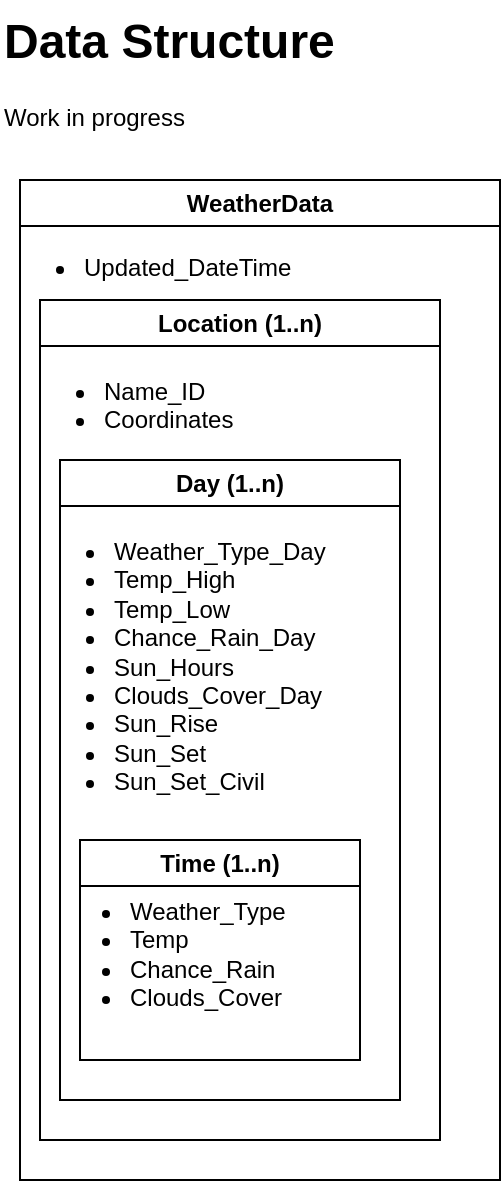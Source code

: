 <mxfile version="27.0.3">
  <diagram name="Seite-1" id="2SbEr8YPSjjy7zfqW3zf">
    <mxGraphModel dx="2015" dy="1111" grid="1" gridSize="10" guides="1" tooltips="1" connect="1" arrows="1" fold="1" page="1" pageScale="1" pageWidth="1169" pageHeight="827" math="0" shadow="0">
      <root>
        <mxCell id="0" />
        <mxCell id="1" parent="0" />
        <mxCell id="LUVy5N2AyCo91w8iFMN4-1" value="&lt;h1 style=&quot;margin-top: 0px;&quot;&gt;Data Structure&lt;/h1&gt;&lt;p&gt;Work in progress&lt;/p&gt;" style="text;html=1;whiteSpace=wrap;overflow=hidden;rounded=0;" vertex="1" parent="1">
          <mxGeometry x="30" y="20" width="180" height="120" as="geometry" />
        </mxCell>
        <mxCell id="LUVy5N2AyCo91w8iFMN4-2" value="WeatherData" style="swimlane;whiteSpace=wrap;html=1;" vertex="1" parent="1">
          <mxGeometry x="40" y="110" width="240" height="500" as="geometry" />
        </mxCell>
        <mxCell id="LUVy5N2AyCo91w8iFMN4-4" value="&lt;div align=&quot;left&quot;&gt;&lt;ul&gt;&lt;li&gt;Updated_DateTime&lt;/li&gt;&lt;/ul&gt;&lt;/div&gt;" style="text;html=1;align=left;verticalAlign=top;resizable=0;points=[];autosize=1;strokeColor=none;fillColor=none;" vertex="1" parent="LUVy5N2AyCo91w8iFMN4-2">
          <mxGeometry x="-10" y="18" width="170" height="50" as="geometry" />
        </mxCell>
        <mxCell id="LUVy5N2AyCo91w8iFMN4-3" value="Location (1..n)" style="swimlane;whiteSpace=wrap;html=1;" vertex="1" parent="LUVy5N2AyCo91w8iFMN4-2">
          <mxGeometry x="10" y="60" width="200" height="420" as="geometry" />
        </mxCell>
        <mxCell id="LUVy5N2AyCo91w8iFMN4-6" value="&lt;div align=&quot;left&quot;&gt;&lt;ul&gt;&lt;li&gt;Name_ID&lt;/li&gt;&lt;li&gt;Coordinates&lt;/li&gt;&lt;/ul&gt;&lt;/div&gt;" style="text;html=1;align=left;verticalAlign=top;whiteSpace=wrap;rounded=0;" vertex="1" parent="LUVy5N2AyCo91w8iFMN4-3">
          <mxGeometry x="-10" y="20" width="130" height="70" as="geometry" />
        </mxCell>
        <mxCell id="LUVy5N2AyCo91w8iFMN4-7" value="Day (1..n)" style="swimlane;whiteSpace=wrap;html=1;" vertex="1" parent="LUVy5N2AyCo91w8iFMN4-3">
          <mxGeometry x="10" y="80" width="170" height="320" as="geometry" />
        </mxCell>
        <mxCell id="LUVy5N2AyCo91w8iFMN4-8" value="&lt;ul&gt;&lt;li&gt;Weather_Type_Day&lt;/li&gt;&lt;li&gt;Temp_High&lt;/li&gt;&lt;li&gt;Temp_Low&lt;/li&gt;&lt;li&gt;Chance_Rain_Day&lt;/li&gt;&lt;li&gt;Sun_Hours&lt;/li&gt;&lt;li&gt;Clouds_Cover_Day&lt;/li&gt;&lt;li&gt;Sun_Rise&lt;/li&gt;&lt;li&gt;Sun_Set&lt;/li&gt;&lt;li&gt;Sun_Set_Civil&lt;/li&gt;&lt;/ul&gt;" style="text;html=1;align=left;verticalAlign=top;whiteSpace=wrap;rounded=0;" vertex="1" parent="LUVy5N2AyCo91w8iFMN4-7">
          <mxGeometry x="-15" y="20" width="230" height="180" as="geometry" />
        </mxCell>
        <mxCell id="LUVy5N2AyCo91w8iFMN4-10" value="Time (1..n)" style="swimlane;whiteSpace=wrap;html=1;" vertex="1" parent="LUVy5N2AyCo91w8iFMN4-7">
          <mxGeometry x="10" y="190" width="140" height="110" as="geometry" />
        </mxCell>
        <mxCell id="LUVy5N2AyCo91w8iFMN4-11" value="&lt;ul&gt;&lt;li&gt;Weather_Type&lt;/li&gt;&lt;li&gt;Temp&lt;/li&gt;&lt;li&gt;Chance_Rain&lt;/li&gt;&lt;li&gt;Clouds_Cover&lt;/li&gt;&lt;/ul&gt;" style="text;html=1;align=left;verticalAlign=top;whiteSpace=wrap;rounded=0;" vertex="1" parent="LUVy5N2AyCo91w8iFMN4-10">
          <mxGeometry x="-17.5" y="10" width="135" height="90" as="geometry" />
        </mxCell>
      </root>
    </mxGraphModel>
  </diagram>
</mxfile>
